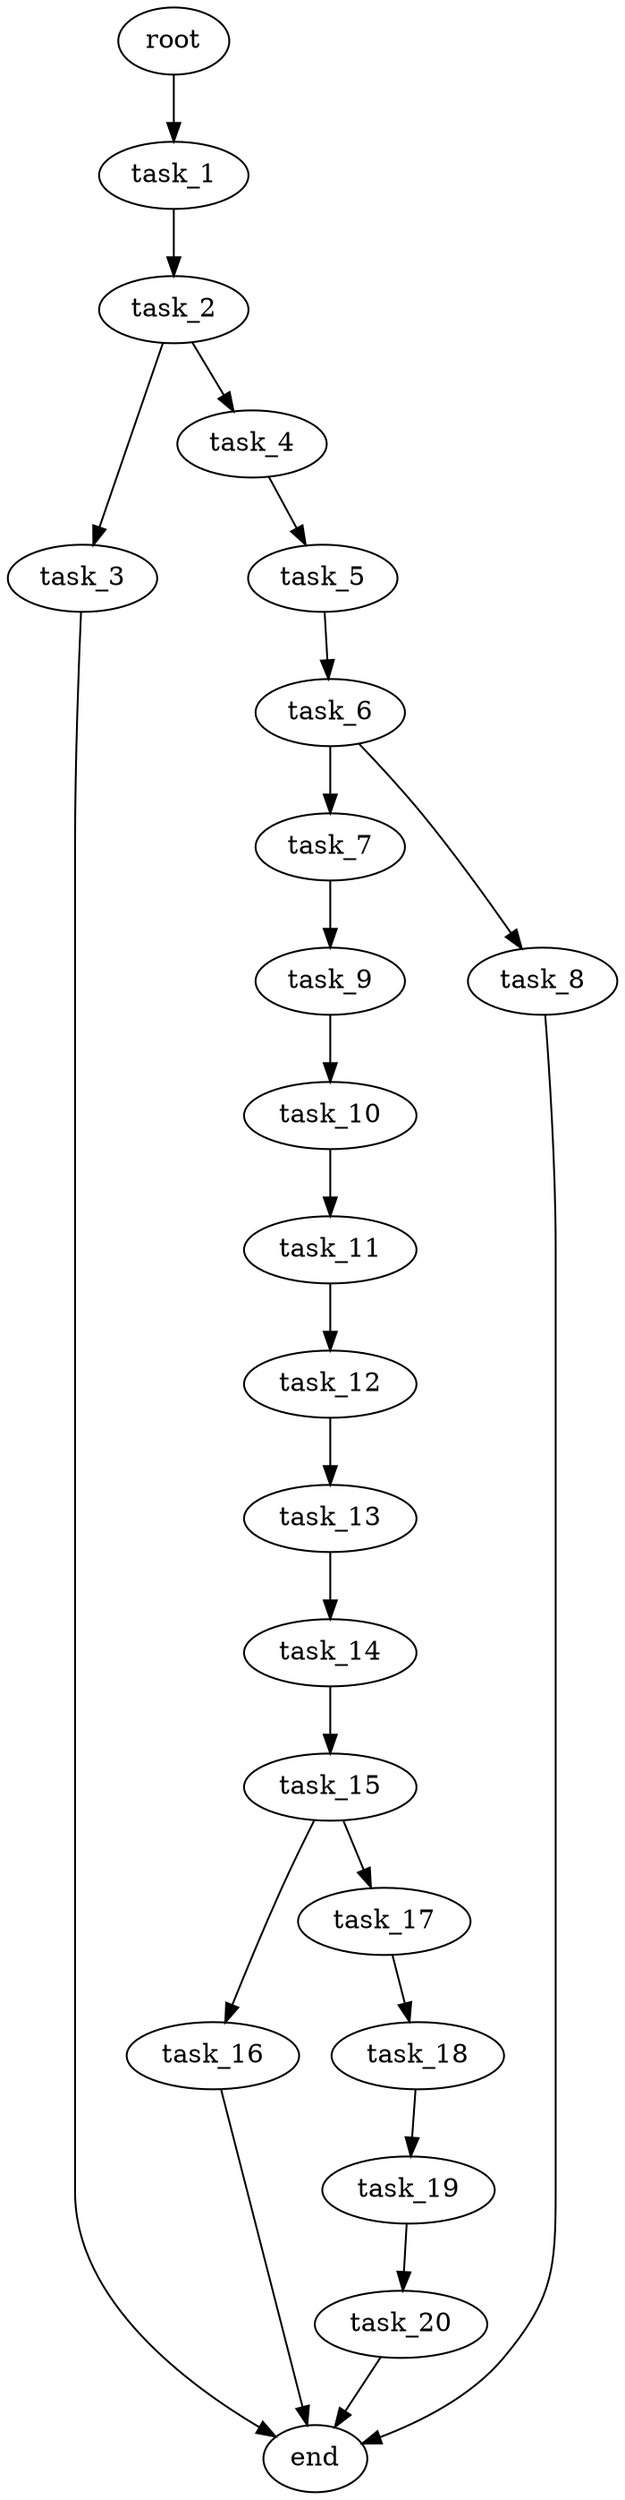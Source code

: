 digraph G {
  root [size="0.000000e+00"];
  task_1 [size="8.193192e+09"];
  task_2 [size="9.647243e+09"];
  task_3 [size="1.081879e+09"];
  task_4 [size="2.577586e+08"];
  task_5 [size="3.120260e+09"];
  task_6 [size="6.773796e+09"];
  task_7 [size="9.581770e+09"];
  task_8 [size="3.967148e+09"];
  task_9 [size="7.150432e+09"];
  task_10 [size="7.608888e+08"];
  task_11 [size="6.906454e+09"];
  task_12 [size="6.272797e+09"];
  task_13 [size="1.019911e+09"];
  task_14 [size="7.725036e+09"];
  task_15 [size="8.503082e+09"];
  task_16 [size="6.004516e+09"];
  task_17 [size="1.211430e+09"];
  task_18 [size="9.838460e+09"];
  task_19 [size="7.826571e+09"];
  task_20 [size="3.472690e+09"];
  end [size="0.000000e+00"];

  root -> task_1 [size="1.000000e-12"];
  task_1 -> task_2 [size="9.647243e+08"];
  task_2 -> task_3 [size="1.081879e+08"];
  task_2 -> task_4 [size="2.577586e+07"];
  task_3 -> end [size="1.000000e-12"];
  task_4 -> task_5 [size="3.120260e+08"];
  task_5 -> task_6 [size="6.773796e+08"];
  task_6 -> task_7 [size="9.581770e+08"];
  task_6 -> task_8 [size="3.967148e+08"];
  task_7 -> task_9 [size="7.150432e+08"];
  task_8 -> end [size="1.000000e-12"];
  task_9 -> task_10 [size="7.608888e+07"];
  task_10 -> task_11 [size="6.906454e+08"];
  task_11 -> task_12 [size="6.272797e+08"];
  task_12 -> task_13 [size="1.019911e+08"];
  task_13 -> task_14 [size="7.725036e+08"];
  task_14 -> task_15 [size="8.503082e+08"];
  task_15 -> task_16 [size="6.004516e+08"];
  task_15 -> task_17 [size="1.211430e+08"];
  task_16 -> end [size="1.000000e-12"];
  task_17 -> task_18 [size="9.838460e+08"];
  task_18 -> task_19 [size="7.826571e+08"];
  task_19 -> task_20 [size="3.472690e+08"];
  task_20 -> end [size="1.000000e-12"];
}
